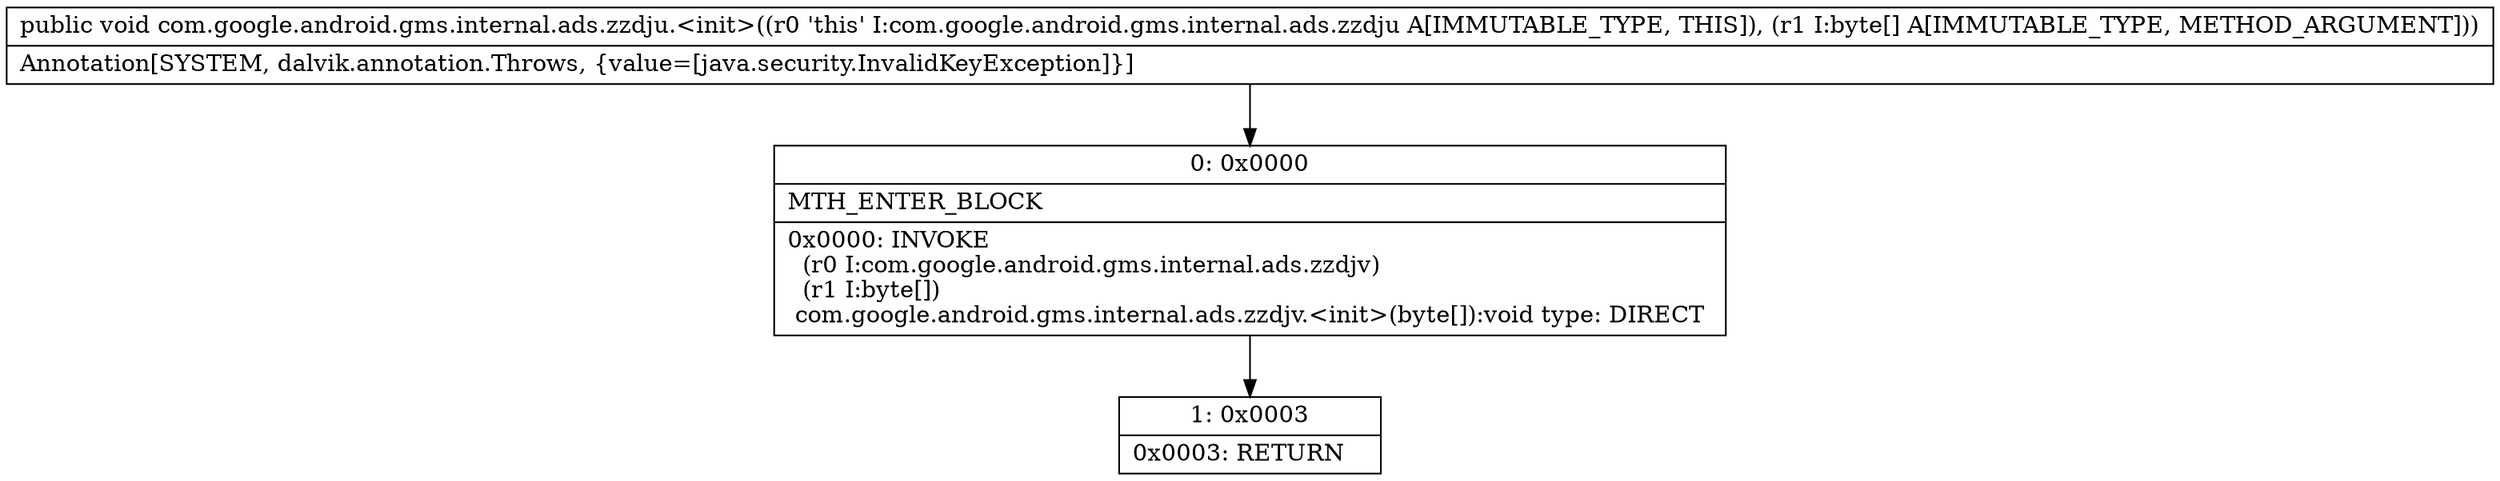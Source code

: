 digraph "CFG forcom.google.android.gms.internal.ads.zzdju.\<init\>([B)V" {
Node_0 [shape=record,label="{0\:\ 0x0000|MTH_ENTER_BLOCK\l|0x0000: INVOKE  \l  (r0 I:com.google.android.gms.internal.ads.zzdjv)\l  (r1 I:byte[])\l com.google.android.gms.internal.ads.zzdjv.\<init\>(byte[]):void type: DIRECT \l}"];
Node_1 [shape=record,label="{1\:\ 0x0003|0x0003: RETURN   \l}"];
MethodNode[shape=record,label="{public void com.google.android.gms.internal.ads.zzdju.\<init\>((r0 'this' I:com.google.android.gms.internal.ads.zzdju A[IMMUTABLE_TYPE, THIS]), (r1 I:byte[] A[IMMUTABLE_TYPE, METHOD_ARGUMENT]))  | Annotation[SYSTEM, dalvik.annotation.Throws, \{value=[java.security.InvalidKeyException]\}]\l}"];
MethodNode -> Node_0;
Node_0 -> Node_1;
}

